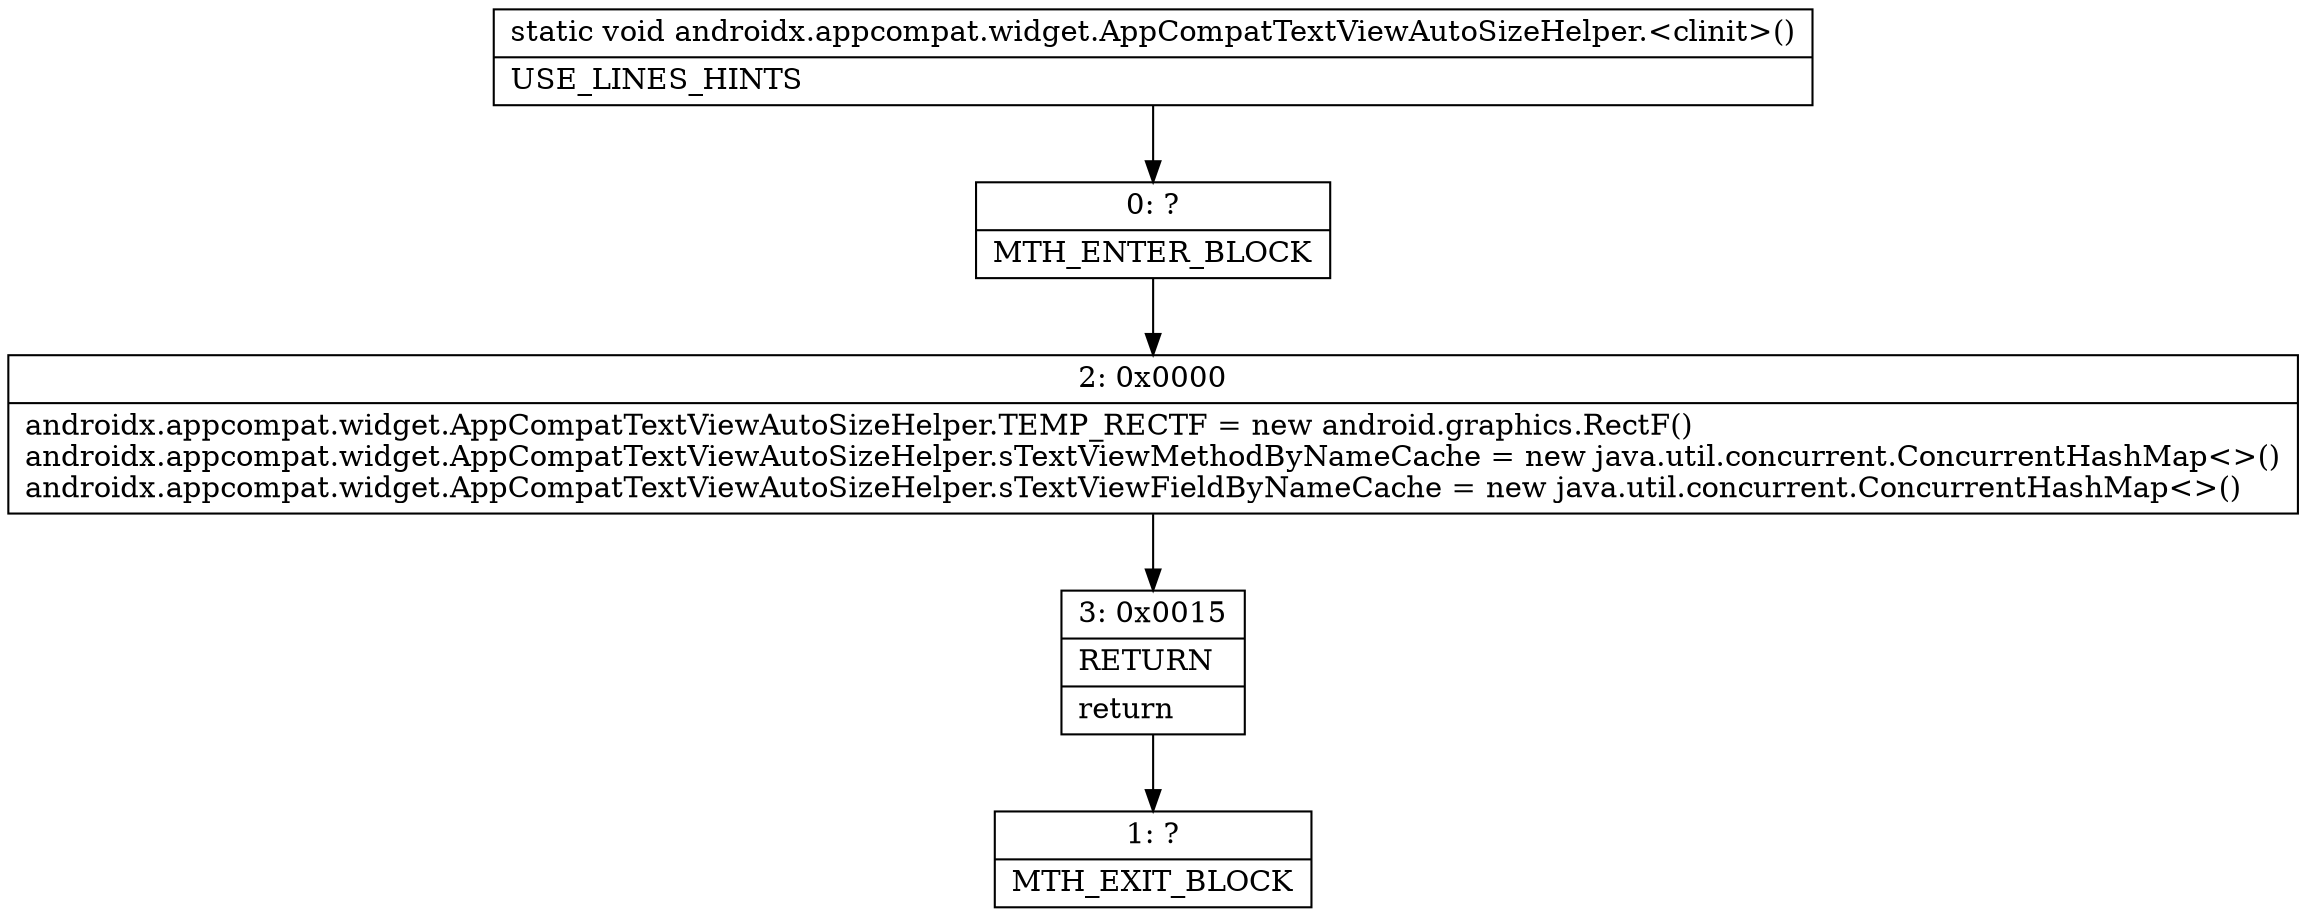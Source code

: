 digraph "CFG forandroidx.appcompat.widget.AppCompatTextViewAutoSizeHelper.\<clinit\>()V" {
Node_0 [shape=record,label="{0\:\ ?|MTH_ENTER_BLOCK\l}"];
Node_2 [shape=record,label="{2\:\ 0x0000|androidx.appcompat.widget.AppCompatTextViewAutoSizeHelper.TEMP_RECTF = new android.graphics.RectF()\landroidx.appcompat.widget.AppCompatTextViewAutoSizeHelper.sTextViewMethodByNameCache = new java.util.concurrent.ConcurrentHashMap\<\>()\landroidx.appcompat.widget.AppCompatTextViewAutoSizeHelper.sTextViewFieldByNameCache = new java.util.concurrent.ConcurrentHashMap\<\>()\l}"];
Node_3 [shape=record,label="{3\:\ 0x0015|RETURN\l|return\l}"];
Node_1 [shape=record,label="{1\:\ ?|MTH_EXIT_BLOCK\l}"];
MethodNode[shape=record,label="{static void androidx.appcompat.widget.AppCompatTextViewAutoSizeHelper.\<clinit\>()  | USE_LINES_HINTS\l}"];
MethodNode -> Node_0;Node_0 -> Node_2;
Node_2 -> Node_3;
Node_3 -> Node_1;
}

